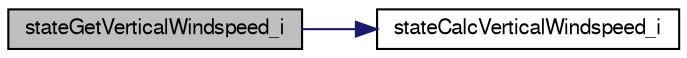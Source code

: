 digraph "stateGetVerticalWindspeed_i"
{
  edge [fontname="FreeSans",fontsize="10",labelfontname="FreeSans",labelfontsize="10"];
  node [fontname="FreeSans",fontsize="10",shape=record];
  rankdir="LR";
  Node1 [label="stateGetVerticalWindspeed_i",height=0.2,width=0.4,color="black", fillcolor="grey75", style="filled", fontcolor="black"];
  Node1 -> Node2 [color="midnightblue",fontsize="10",style="solid",fontname="FreeSans"];
  Node2 [label="stateCalcVerticalWindspeed_i",height=0.2,width=0.4,color="black", fillcolor="white", style="filled",URL="$group__state__wind__airspeed.html#gaac50ef79934dbcc8abf99aa3be288c5a"];
}
